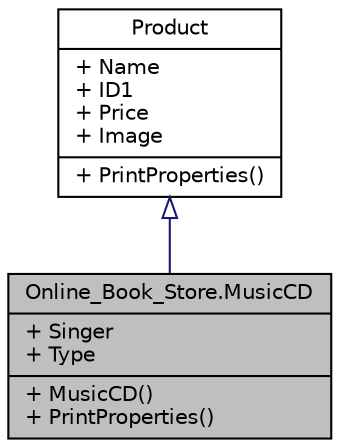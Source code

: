 digraph "Online_Book_Store.MusicCD"
{
 // LATEX_PDF_SIZE
  edge [fontname="Helvetica",fontsize="10",labelfontname="Helvetica",labelfontsize="10"];
  node [fontname="Helvetica",fontsize="10",shape=record];
  Node1 [label="{Online_Book_Store.MusicCD\n|+ Singer\l+ Type\l|+ MusicCD()\l+ PrintProperties()\l}",height=0.2,width=0.4,color="black", fillcolor="grey75", style="filled", fontcolor="black",tooltip=" "];
  Node2 -> Node1 [dir="back",color="midnightblue",fontsize="10",style="solid",arrowtail="onormal",fontname="Helvetica"];
  Node2 [label="{Product\n|+ Name\l+ ID1\l+ Price\l+ Image\l|+ PrintProperties()\l}",height=0.2,width=0.4,color="black", fillcolor="white", style="filled",URL="$class_online___book___store_1_1_product.html",tooltip="This file includes to product information."];
}

